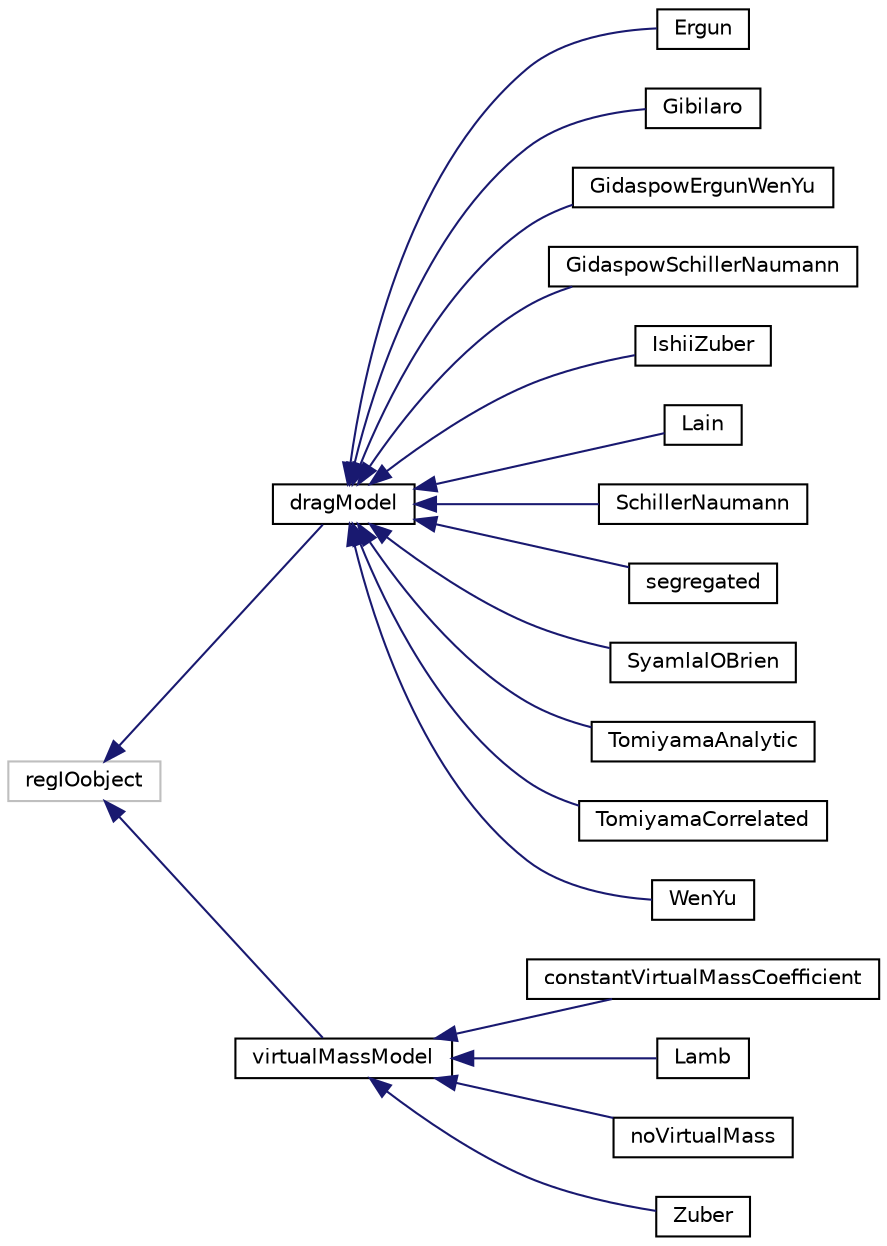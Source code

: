 digraph "Graphical Class Hierarchy"
{
  bgcolor="transparent";
  edge [fontname="Helvetica",fontsize="10",labelfontname="Helvetica",labelfontsize="10"];
  node [fontname="Helvetica",fontsize="10",shape=record];
  rankdir="LR";
  Node1 [label="regIOobject",height=0.2,width=0.4,color="grey75"];
  Node1 -> Node2 [dir="back",color="midnightblue",fontsize="10",style="solid",fontname="Helvetica"];
  Node2 [label="dragModel",height=0.2,width=0.4,color="black",URL="$a00034.html"];
  Node2 -> Node3 [dir="back",color="midnightblue",fontsize="10",style="solid",fontname="Helvetica"];
  Node3 [label="Ergun",height=0.2,width=0.4,color="black",URL="$a00036.html",tooltip="H, Enwald, E. Peirano, A-E Almstedt &#39;Eulerian Two-Phase Flow Theory Applied to Fluidization&#39; Int..."];
  Node2 -> Node4 [dir="back",color="midnightblue",fontsize="10",style="solid",fontname="Helvetica"];
  Node4 [label="Gibilaro",height=0.2,width=0.4,color="black",URL="$a00051.html",tooltip="H, Enwald, E. Peirano, A-E Almstedt &#39;Eulerian Two-Phase Flow Theory Applied to Fluidization&#39; Int..."];
  Node2 -> Node5 [dir="back",color="midnightblue",fontsize="10",style="solid",fontname="Helvetica"];
  Node5 [label="GidaspowErgunWenYu",height=0.2,width=0.4,color="black",URL="$a00054.html",tooltip="Gidaspow, Ergun, Wen and Yu drag model. "];
  Node2 -> Node6 [dir="back",color="midnightblue",fontsize="10",style="solid",fontname="Helvetica"];
  Node6 [label="GidaspowSchillerNaumann",height=0.2,width=0.4,color="black",URL="$a00055.html",tooltip="Gidaspow, Schiller and Naumann drag model. "];
  Node2 -> Node7 [dir="back",color="midnightblue",fontsize="10",style="solid",fontname="Helvetica"];
  Node7 [label="IshiiZuber",height=0.2,width=0.4,color="black",URL="$a00069.html",tooltip="Ishii and Zuber (1979) drag model for dense dispersed bubbly flows. "];
  Node2 -> Node8 [dir="back",color="midnightblue",fontsize="10",style="solid",fontname="Helvetica"];
  Node8 [label="Lain",height=0.2,width=0.4,color="black",URL="$a00076.html",tooltip="Drag model of Lain et al. "];
  Node2 -> Node9 [dir="back",color="midnightblue",fontsize="10",style="solid",fontname="Helvetica"];
  Node9 [label="SchillerNaumann",height=0.2,width=0.4,color="black",URL="$a00140.html",tooltip="Schiller and Naumann drag model for dispersed bubbly flows. "];
  Node2 -> Node10 [dir="back",color="midnightblue",fontsize="10",style="solid",fontname="Helvetica"];
  Node10 [label="segregated",height=0.2,width=0.4,color="black",URL="$a00141.html",tooltip="Segregated drag model for use in regions with no obvious dispersed phase. "];
  Node2 -> Node11 [dir="back",color="midnightblue",fontsize="10",style="solid",fontname="Helvetica"];
  Node11 [label="SyamlalOBrien",height=0.2,width=0.4,color="black",URL="$a00149.html",tooltip="Syamlal, M., Rogers, W. and O&#39;Brien, T. J. (1993) MFIX documentation, Theory Guide. Technical Note DOE/METC-94/1004. Morgantown, West Virginia, USA. "];
  Node2 -> Node12 [dir="back",color="midnightblue",fontsize="10",style="solid",fontname="Helvetica"];
  Node12 [label="TomiyamaAnalytic",height=0.2,width=0.4,color="black",URL="$a00154.html",tooltip="Analytical drag model of Tomiyama et al. "];
  Node2 -> Node13 [dir="back",color="midnightblue",fontsize="10",style="solid",fontname="Helvetica"];
  Node13 [label="TomiyamaCorrelated",height=0.2,width=0.4,color="black",URL="$a00156.html",tooltip="Correlation of Tomiyama et al. "];
  Node2 -> Node14 [dir="back",color="midnightblue",fontsize="10",style="solid",fontname="Helvetica"];
  Node14 [label="WenYu",height=0.2,width=0.4,color="black",URL="$a00187.html",tooltip="Wen and Yu drag model. "];
  Node1 -> Node15 [dir="back",color="midnightblue",fontsize="10",style="solid",fontname="Helvetica"];
  Node15 [label="virtualMassModel",height=0.2,width=0.4,color="black",URL="$a00178.html"];
  Node15 -> Node16 [dir="back",color="midnightblue",fontsize="10",style="solid",fontname="Helvetica"];
  Node16 [label="constantVirtualMassCoefficient",height=0.2,width=0.4,color="black",URL="$a00027.html",tooltip="Constant coefficient virtual mass model. "];
  Node15 -> Node17 [dir="back",color="midnightblue",fontsize="10",style="solid",fontname="Helvetica"];
  Node17 [label="Lamb",height=0.2,width=0.4,color="black",URL="$a00077.html",tooltip="Virtual mass model of Lamb. "];
  Node15 -> Node18 [dir="back",color="midnightblue",fontsize="10",style="solid",fontname="Helvetica"];
  Node18 [label="noVirtualMass",height=0.2,width=0.4,color="black",URL="$a00119.html"];
  Node15 -> Node19 [dir="back",color="midnightblue",fontsize="10",style="solid",fontname="Helvetica"];
  Node19 [label="Zuber",height=0.2,width=0.4,color="black",URL="$a00189.html",tooltip="Virtual mass model of Zuber. "];
}

